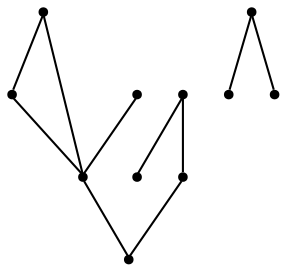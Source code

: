 graph {
  node [shape=point,comment="{\"directed\":false,\"doi\":\"10.1007/978-3-642-11805-0_22\",\"figure\":\"1\"}"]

  v0 [pos="1452.537623063908,723.9138757374656"]
  v1 [pos="1411.035915498955,939.3089452065708"]
  v2 [pos="1240.2493391524913,952.0742564303811"]
  v3 [pos="1401.4579719011172,1122.7923902527355"]
  v4 [pos="1398.2683568555253,648.919930147533"]
  v5 [pos="1342.4059692027956,715.9359696317304"]
  v6 [pos="1329.629821103118,1148.321104658142"]
  v7 [pos="1332.827834728152,644.1391395758003"]
  v8 [pos="1190.7720987719158,712.7431789934137"]
  v9 [pos="1098.1910581721816,1103.64353299732"]
  v10 [pos="1037.545743152707,1125.9842904713523"]

  v0 -- v1 [id="-1",pos="1452.537623063908,723.9138757374656 1452.5301152428915,939.3028394714855 1452.5301152428915,939.3028394714855 1452.5301152428915,939.3028394714855 1411.035915498955,939.3089452065708 1411.035915498955,939.3089452065708 1411.035915498955,939.3089452065708"]
  v10 -- v3 [id="-2",pos="1037.545743152707,1125.9842904713523 1037.5465702855308,1170.6537211520608 1037.5465702855308,1170.6537211520608 1037.5465702855308,1170.6537211520608 1401.463061949264,1170.6537211520608 1401.463061949264,1170.6537211520608 1401.463061949264,1170.6537211520608 1401.4579719011172,1122.7923902527355 1401.4579719011172,1122.7923902527355 1401.4579719011172,1122.7923902527355"]
  v9 -- v6 [id="-5",pos="1098.1910581721816,1103.64353299732 1098.195830092319,1170.6537211520608 1098.195830092319,1170.6537211520608 1098.195830092319,1170.6537211520608 1329.6345930232558,1170.6537211520608 1329.6345930232558,1170.6537211520608 1329.6345930232558,1170.6537211520608 1329.629821103118,1148.321104658142 1329.629821103118,1148.321104658142 1329.629821103118,1148.321104658142"]
  v9 -- v8 [id="-6",pos="1098.1910581721816,1103.64353299732 1098.195830092319,712.7454686440708 1098.195830092319,712.7454686440708 1098.195830092319,712.7454686440708 1190.7720987719158,712.7431789934137 1190.7720987719158,712.7431789934137 1190.7720987719158,712.7431789934137"]
  v10 -- v4 [id="-8",pos="1037.545743152707,1125.9842904713523 1037.5465702855308,668.0667521579201 1037.5465702855308,668.0667521579201 1037.5465702855308,668.0667521579201 1375.9190370781475,668.0667521579201 1375.9190370781475,668.0667521579201 1375.9190370781475,668.0667521579201 1375.9190370781475,648.9265446938755 1375.9190370781475,648.9265446938755 1375.9190370781475,648.9265446938755 1398.2683568555253,648.919930147533 1398.2683568555253,648.919930147533 1398.2683568555253,648.919930147533"]
  v1 -- v2 [id="-13",pos="1411.035915498955,939.3089452065708 1240.2493391524913,952.0742564303811 1240.2493391524913,952.0742564303811 1240.2493391524913,952.0742564303811"]
  v2 -- v7 [id="-22",pos="1240.2493391524913,952.0742564303811 1283.3501489683638,644.1330338407149 1283.3501489683638,644.1330338407149 1283.3501489683638,644.1330338407149 1332.827834728152,644.1391395758003 1332.827834728152,644.1391395758003 1332.827834728152,644.1391395758003"]
  v5 -- v2 [id="-26",pos="1342.4059692027956,715.9359696317304 1283.3501489683638,715.9301183022737 1283.3501489683638,715.9301183022737 1283.3501489683638,715.9301183022737 1240.2493391524913,952.0742564303811 1240.2493391524913,952.0742564303811 1240.2493391524913,952.0742564303811"]
  v0 -- v2 [id="-3",pos="1452.537623063908,723.9138757374656 1452.5301152428915,854.7470583324586 1452.5301152428915,854.7470583324586 1452.5301152428915,854.7470583324586 1240.251438797352,854.7470583324586 1240.251438797352,854.7470583324586 1240.251438797352,854.7470583324586 1240.2493391524913,952.0742564303811 1240.2493391524913,952.0742564303811 1240.2493391524913,952.0742564303811"]
  v4 -- v7 [id="-18",pos="1398.2683568555253,648.919930147533 1332.827834728152,644.1391395758003 1332.827834728152,644.1391395758003 1332.827834728152,644.1391395758003"]
}